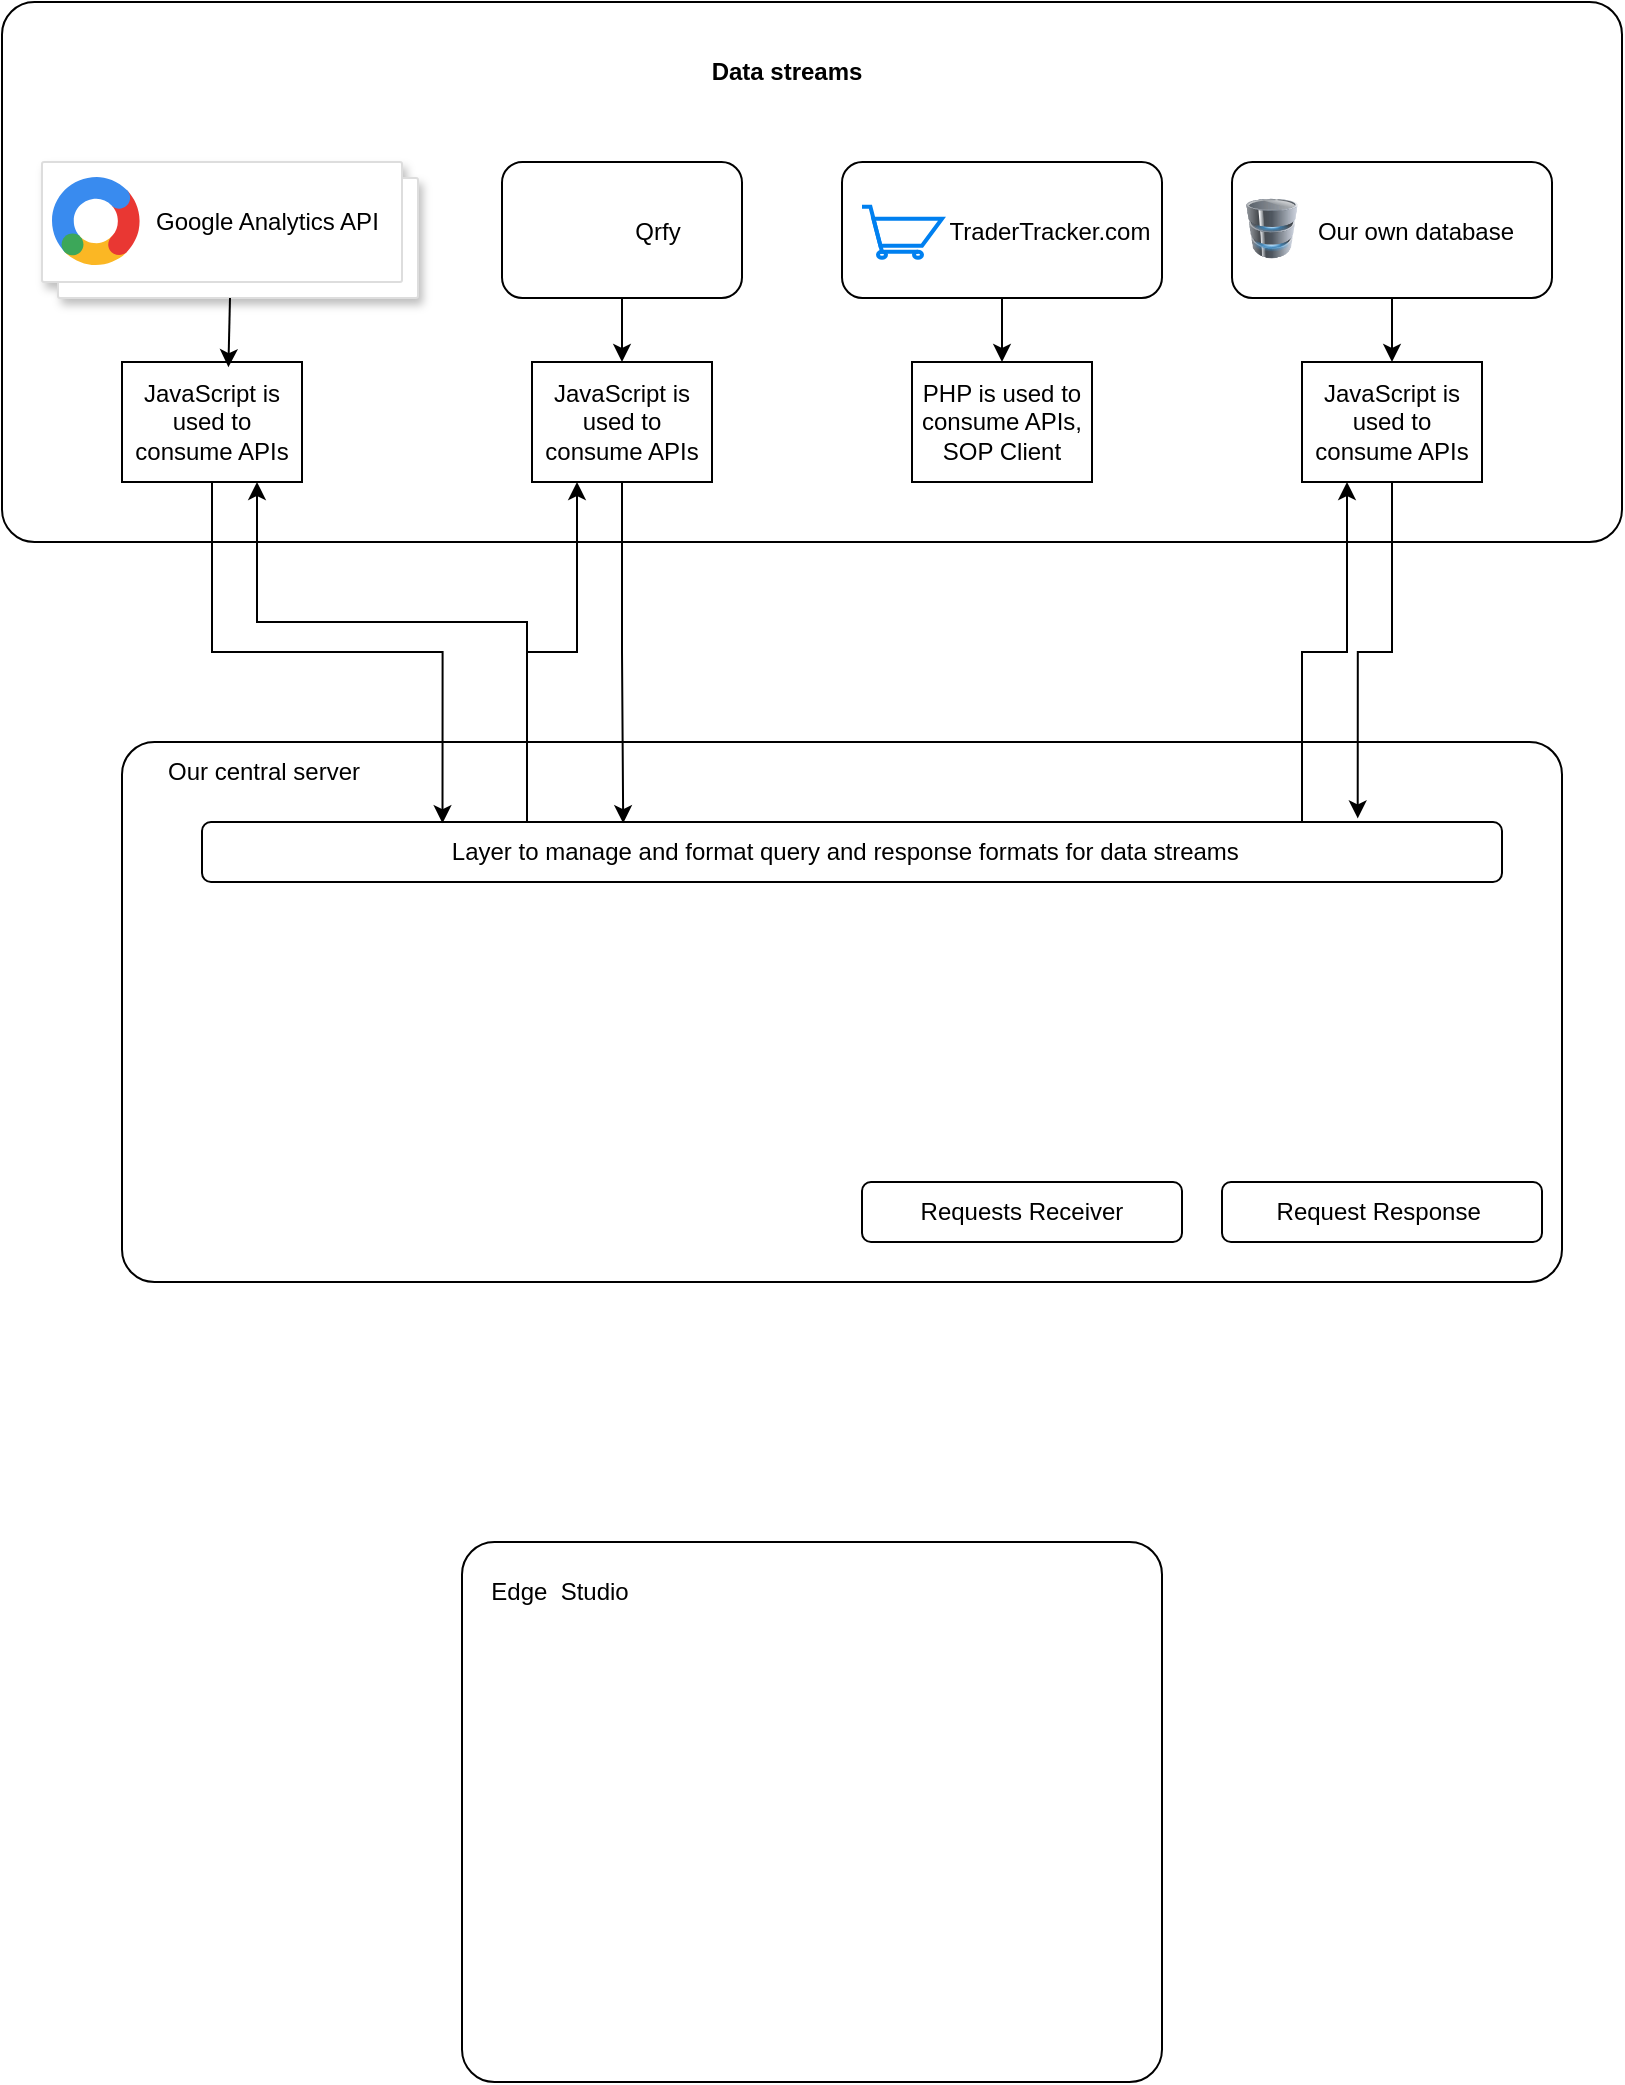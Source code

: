 <mxfile version="24.7.6">
  <diagram name="Page-1" id="vdqN5m6ySMCwHAxwxoht">
    <mxGraphModel dx="1050" dy="557" grid="1" gridSize="10" guides="1" tooltips="1" connect="1" arrows="1" fold="1" page="1" pageScale="1" pageWidth="850" pageHeight="1100" math="0" shadow="0">
      <root>
        <mxCell id="0" />
        <mxCell id="1" parent="0" />
        <mxCell id="qlQNnC0HPWKh5QGIeAxc-1" value="" style="rounded=1;whiteSpace=wrap;html=1;fillColor=none;arcSize=6;" vertex="1" parent="1">
          <mxGeometry x="20" y="40" width="810" height="270" as="geometry" />
        </mxCell>
        <mxCell id="qlQNnC0HPWKh5QGIeAxc-2" value="&lt;b&gt;Data streams&lt;/b&gt;" style="text;html=1;align=center;verticalAlign=middle;whiteSpace=wrap;rounded=0;" vertex="1" parent="1">
          <mxGeometry x="360" y="60" width="105" height="30" as="geometry" />
        </mxCell>
        <mxCell id="qlQNnC0HPWKh5QGIeAxc-3" value="" style="shape=mxgraph.gcp2.doubleRect;strokeColor=#dddddd;shadow=1;strokeWidth=1;" vertex="1" parent="1">
          <mxGeometry x="40" y="120" width="188" height="68" as="geometry" />
        </mxCell>
        <mxCell id="qlQNnC0HPWKh5QGIeAxc-4" value="&lt;font color=&quot;#000000&quot;&gt;Google Analytics API&lt;/font&gt;" style="sketch=0;dashed=0;connectable=0;html=1;fillColor=#5184F3;strokeColor=none;shape=mxgraph.gcp2.google_analytics_360;part=1;labelPosition=right;verticalLabelPosition=middle;align=left;verticalAlign=middle;spacingLeft=5;fontColor=#999999;fontSize=12;" vertex="1" parent="qlQNnC0HPWKh5QGIeAxc-3">
          <mxGeometry width="45" height="44.1" relative="1" as="geometry">
            <mxPoint x="5" y="7.45" as="offset" />
          </mxGeometry>
        </mxCell>
        <mxCell id="qlQNnC0HPWKh5QGIeAxc-8" value="" style="group" vertex="1" connectable="0" parent="1">
          <mxGeometry x="270" y="120" width="120" height="68" as="geometry" />
        </mxCell>
        <mxCell id="qlQNnC0HPWKh5QGIeAxc-6" value="" style="rounded=1;whiteSpace=wrap;html=1;" vertex="1" parent="qlQNnC0HPWKh5QGIeAxc-8">
          <mxGeometry width="120" height="68" as="geometry" />
        </mxCell>
        <mxCell id="qlQNnC0HPWKh5QGIeAxc-5" value="" style="shape=image;html=1;verticalAlign=top;verticalLabelPosition=bottom;labelBackgroundColor=#ffffff;imageAspect=0;aspect=fixed;image=https://cdn2.iconfinder.com/data/icons/mobile-and-internet-business/285/qr_code-128.png" vertex="1" parent="qlQNnC0HPWKh5QGIeAxc-8">
          <mxGeometry x="10" y="18.133" width="38" height="38" as="geometry" />
        </mxCell>
        <mxCell id="qlQNnC0HPWKh5QGIeAxc-7" value="Qrfy" style="text;html=1;align=center;verticalAlign=middle;whiteSpace=wrap;rounded=0;" vertex="1" parent="qlQNnC0HPWKh5QGIeAxc-8">
          <mxGeometry x="48" y="18.133" width="60" height="34" as="geometry" />
        </mxCell>
        <mxCell id="qlQNnC0HPWKh5QGIeAxc-10" value="" style="group" vertex="1" connectable="0" parent="1">
          <mxGeometry x="440" y="120" width="160" height="68" as="geometry" />
        </mxCell>
        <mxCell id="qlQNnC0HPWKh5QGIeAxc-11" value="" style="rounded=1;whiteSpace=wrap;html=1;" vertex="1" parent="qlQNnC0HPWKh5QGIeAxc-10">
          <mxGeometry width="160" height="68" as="geometry" />
        </mxCell>
        <mxCell id="qlQNnC0HPWKh5QGIeAxc-13" value="TraderTracker.com" style="text;html=1;align=center;verticalAlign=middle;whiteSpace=wrap;rounded=0;" vertex="1" parent="qlQNnC0HPWKh5QGIeAxc-10">
          <mxGeometry x="64" y="18.133" width="80" height="34" as="geometry" />
        </mxCell>
        <mxCell id="qlQNnC0HPWKh5QGIeAxc-14" value="" style="html=1;verticalLabelPosition=bottom;align=center;labelBackgroundColor=#ffffff;verticalAlign=top;strokeWidth=2;strokeColor=#0080F0;shadow=0;dashed=0;shape=mxgraph.ios7.icons.shopping_cart;" vertex="1" parent="qlQNnC0HPWKh5QGIeAxc-10">
          <mxGeometry x="10" y="22.38" width="40" height="25.5" as="geometry" />
        </mxCell>
        <mxCell id="qlQNnC0HPWKh5QGIeAxc-15" value="" style="group" vertex="1" connectable="0" parent="1">
          <mxGeometry x="635" y="120" width="160" height="68" as="geometry" />
        </mxCell>
        <mxCell id="qlQNnC0HPWKh5QGIeAxc-16" value="" style="rounded=1;whiteSpace=wrap;html=1;" vertex="1" parent="qlQNnC0HPWKh5QGIeAxc-15">
          <mxGeometry width="160" height="68" as="geometry" />
        </mxCell>
        <mxCell id="qlQNnC0HPWKh5QGIeAxc-17" value="Our own database" style="text;html=1;align=center;verticalAlign=middle;whiteSpace=wrap;rounded=0;" vertex="1" parent="qlQNnC0HPWKh5QGIeAxc-15">
          <mxGeometry x="40" y="18.13" width="104" height="34" as="geometry" />
        </mxCell>
        <mxCell id="qlQNnC0HPWKh5QGIeAxc-20" value="" style="image;html=1;image=img/lib/clip_art/computers/Database_128x128.png" vertex="1" parent="qlQNnC0HPWKh5QGIeAxc-15">
          <mxGeometry y="18.13" width="40" height="30" as="geometry" />
        </mxCell>
        <mxCell id="qlQNnC0HPWKh5QGIeAxc-21" value="JavaScript is used to consume APIs" style="rounded=0;whiteSpace=wrap;html=1;fillColor=none;" vertex="1" parent="1">
          <mxGeometry x="80" y="220" width="90" height="60" as="geometry" />
        </mxCell>
        <mxCell id="qlQNnC0HPWKh5QGIeAxc-22" value="JavaScript is used to consume APIs" style="rounded=0;whiteSpace=wrap;html=1;fillColor=none;" vertex="1" parent="1">
          <mxGeometry x="285" y="220" width="90" height="60" as="geometry" />
        </mxCell>
        <mxCell id="qlQNnC0HPWKh5QGIeAxc-23" value="JavaScript is used to consume APIs" style="rounded=0;whiteSpace=wrap;html=1;fillColor=none;" vertex="1" parent="1">
          <mxGeometry x="670" y="220" width="90" height="60" as="geometry" />
        </mxCell>
        <mxCell id="qlQNnC0HPWKh5QGIeAxc-24" style="edgeStyle=orthogonalEdgeStyle;rounded=0;orthogonalLoop=1;jettySize=auto;html=1;exitX=0.5;exitY=1;exitDx=0;exitDy=0;entryX=0.591;entryY=0.043;entryDx=0;entryDy=0;entryPerimeter=0;" edge="1" parent="1" source="qlQNnC0HPWKh5QGIeAxc-3" target="qlQNnC0HPWKh5QGIeAxc-21">
          <mxGeometry relative="1" as="geometry" />
        </mxCell>
        <mxCell id="qlQNnC0HPWKh5QGIeAxc-25" style="edgeStyle=orthogonalEdgeStyle;rounded=0;orthogonalLoop=1;jettySize=auto;html=1;exitX=0.5;exitY=1;exitDx=0;exitDy=0;entryX=0.5;entryY=0;entryDx=0;entryDy=0;" edge="1" parent="1" source="qlQNnC0HPWKh5QGIeAxc-6" target="qlQNnC0HPWKh5QGIeAxc-22">
          <mxGeometry relative="1" as="geometry" />
        </mxCell>
        <mxCell id="qlQNnC0HPWKh5QGIeAxc-26" style="edgeStyle=orthogonalEdgeStyle;rounded=0;orthogonalLoop=1;jettySize=auto;html=1;exitX=0.5;exitY=1;exitDx=0;exitDy=0;entryX=0.5;entryY=0;entryDx=0;entryDy=0;" edge="1" parent="1" source="qlQNnC0HPWKh5QGIeAxc-16" target="qlQNnC0HPWKh5QGIeAxc-23">
          <mxGeometry relative="1" as="geometry" />
        </mxCell>
        <mxCell id="qlQNnC0HPWKh5QGIeAxc-27" value="PHP is used to consume APIs, SOP Client" style="rounded=0;whiteSpace=wrap;html=1;fillColor=none;" vertex="1" parent="1">
          <mxGeometry x="475" y="220" width="90" height="60" as="geometry" />
        </mxCell>
        <mxCell id="qlQNnC0HPWKh5QGIeAxc-28" style="edgeStyle=orthogonalEdgeStyle;rounded=0;orthogonalLoop=1;jettySize=auto;html=1;exitX=0.5;exitY=1;exitDx=0;exitDy=0;entryX=0.5;entryY=0;entryDx=0;entryDy=0;" edge="1" parent="1" source="qlQNnC0HPWKh5QGIeAxc-11" target="qlQNnC0HPWKh5QGIeAxc-27">
          <mxGeometry relative="1" as="geometry" />
        </mxCell>
        <mxCell id="qlQNnC0HPWKh5QGIeAxc-29" value="" style="rounded=1;whiteSpace=wrap;html=1;fillColor=none;arcSize=6;" vertex="1" parent="1">
          <mxGeometry x="80" y="410" width="720" height="270" as="geometry" />
        </mxCell>
        <mxCell id="qlQNnC0HPWKh5QGIeAxc-30" value="Our central server" style="text;html=1;align=center;verticalAlign=middle;whiteSpace=wrap;rounded=0;" vertex="1" parent="1">
          <mxGeometry x="90" y="410" width="122" height="30" as="geometry" />
        </mxCell>
        <mxCell id="qlQNnC0HPWKh5QGIeAxc-31" value="" style="rounded=1;whiteSpace=wrap;html=1;fillColor=none;arcSize=6;" vertex="1" parent="1">
          <mxGeometry x="250" y="810" width="350" height="270" as="geometry" />
        </mxCell>
        <mxCell id="qlQNnC0HPWKh5QGIeAxc-32" value="Edge&amp;nbsp; Studio" style="text;html=1;align=center;verticalAlign=middle;whiteSpace=wrap;rounded=0;" vertex="1" parent="1">
          <mxGeometry x="238" y="820" width="122" height="30" as="geometry" />
        </mxCell>
        <mxCell id="qlQNnC0HPWKh5QGIeAxc-40" style="edgeStyle=orthogonalEdgeStyle;rounded=0;orthogonalLoop=1;jettySize=auto;html=1;exitX=0.25;exitY=0;exitDx=0;exitDy=0;entryX=0.25;entryY=1;entryDx=0;entryDy=0;" edge="1" parent="1" source="qlQNnC0HPWKh5QGIeAxc-33" target="qlQNnC0HPWKh5QGIeAxc-22">
          <mxGeometry relative="1" as="geometry">
            <Array as="points">
              <mxPoint x="283" y="365" />
              <mxPoint x="308" y="365" />
            </Array>
          </mxGeometry>
        </mxCell>
        <mxCell id="qlQNnC0HPWKh5QGIeAxc-42" style="edgeStyle=orthogonalEdgeStyle;rounded=0;orthogonalLoop=1;jettySize=auto;html=1;exitX=0.25;exitY=0;exitDx=0;exitDy=0;entryX=0.75;entryY=1;entryDx=0;entryDy=0;" edge="1" parent="1" source="qlQNnC0HPWKh5QGIeAxc-33" target="qlQNnC0HPWKh5QGIeAxc-21">
          <mxGeometry relative="1" as="geometry">
            <Array as="points">
              <mxPoint x="283" y="350" />
              <mxPoint x="148" y="350" />
            </Array>
          </mxGeometry>
        </mxCell>
        <mxCell id="qlQNnC0HPWKh5QGIeAxc-43" style="edgeStyle=orthogonalEdgeStyle;rounded=0;orthogonalLoop=1;jettySize=auto;html=1;exitX=0.75;exitY=0;exitDx=0;exitDy=0;entryX=0.25;entryY=1;entryDx=0;entryDy=0;" edge="1" parent="1" source="qlQNnC0HPWKh5QGIeAxc-33" target="qlQNnC0HPWKh5QGIeAxc-23">
          <mxGeometry relative="1" as="geometry">
            <Array as="points">
              <mxPoint x="670" y="450" />
              <mxPoint x="670" y="365" />
              <mxPoint x="693" y="365" />
            </Array>
          </mxGeometry>
        </mxCell>
        <mxCell id="qlQNnC0HPWKh5QGIeAxc-33" value="Layer to manage and format query and response formats for data streams&amp;nbsp;&amp;nbsp;" style="rounded=1;whiteSpace=wrap;html=1;" vertex="1" parent="1">
          <mxGeometry x="120" y="450" width="650" height="30" as="geometry" />
        </mxCell>
        <mxCell id="qlQNnC0HPWKh5QGIeAxc-35" value="Requests Receiver" style="rounded=1;whiteSpace=wrap;html=1;" vertex="1" parent="1">
          <mxGeometry x="450" y="630" width="160" height="30" as="geometry" />
        </mxCell>
        <mxCell id="qlQNnC0HPWKh5QGIeAxc-36" value="Request Response&amp;nbsp;" style="rounded=1;whiteSpace=wrap;html=1;" vertex="1" parent="1">
          <mxGeometry x="630" y="630" width="160" height="30" as="geometry" />
        </mxCell>
        <mxCell id="qlQNnC0HPWKh5QGIeAxc-37" style="edgeStyle=orthogonalEdgeStyle;rounded=0;orthogonalLoop=1;jettySize=auto;html=1;exitX=0.5;exitY=1;exitDx=0;exitDy=0;entryX=0.889;entryY=-0.06;entryDx=0;entryDy=0;entryPerimeter=0;" edge="1" parent="1" source="qlQNnC0HPWKh5QGIeAxc-23" target="qlQNnC0HPWKh5QGIeAxc-33">
          <mxGeometry relative="1" as="geometry" />
        </mxCell>
        <mxCell id="qlQNnC0HPWKh5QGIeAxc-39" style="edgeStyle=orthogonalEdgeStyle;rounded=0;orthogonalLoop=1;jettySize=auto;html=1;exitX=0.5;exitY=1;exitDx=0;exitDy=0;entryX=0.324;entryY=0.02;entryDx=0;entryDy=0;entryPerimeter=0;" edge="1" parent="1" source="qlQNnC0HPWKh5QGIeAxc-22" target="qlQNnC0HPWKh5QGIeAxc-33">
          <mxGeometry relative="1" as="geometry" />
        </mxCell>
        <mxCell id="qlQNnC0HPWKh5QGIeAxc-41" style="edgeStyle=orthogonalEdgeStyle;rounded=0;orthogonalLoop=1;jettySize=auto;html=1;exitX=0.5;exitY=1;exitDx=0;exitDy=0;entryX=0.185;entryY=0.02;entryDx=0;entryDy=0;entryPerimeter=0;" edge="1" parent="1" source="qlQNnC0HPWKh5QGIeAxc-21" target="qlQNnC0HPWKh5QGIeAxc-33">
          <mxGeometry relative="1" as="geometry" />
        </mxCell>
      </root>
    </mxGraphModel>
  </diagram>
</mxfile>
